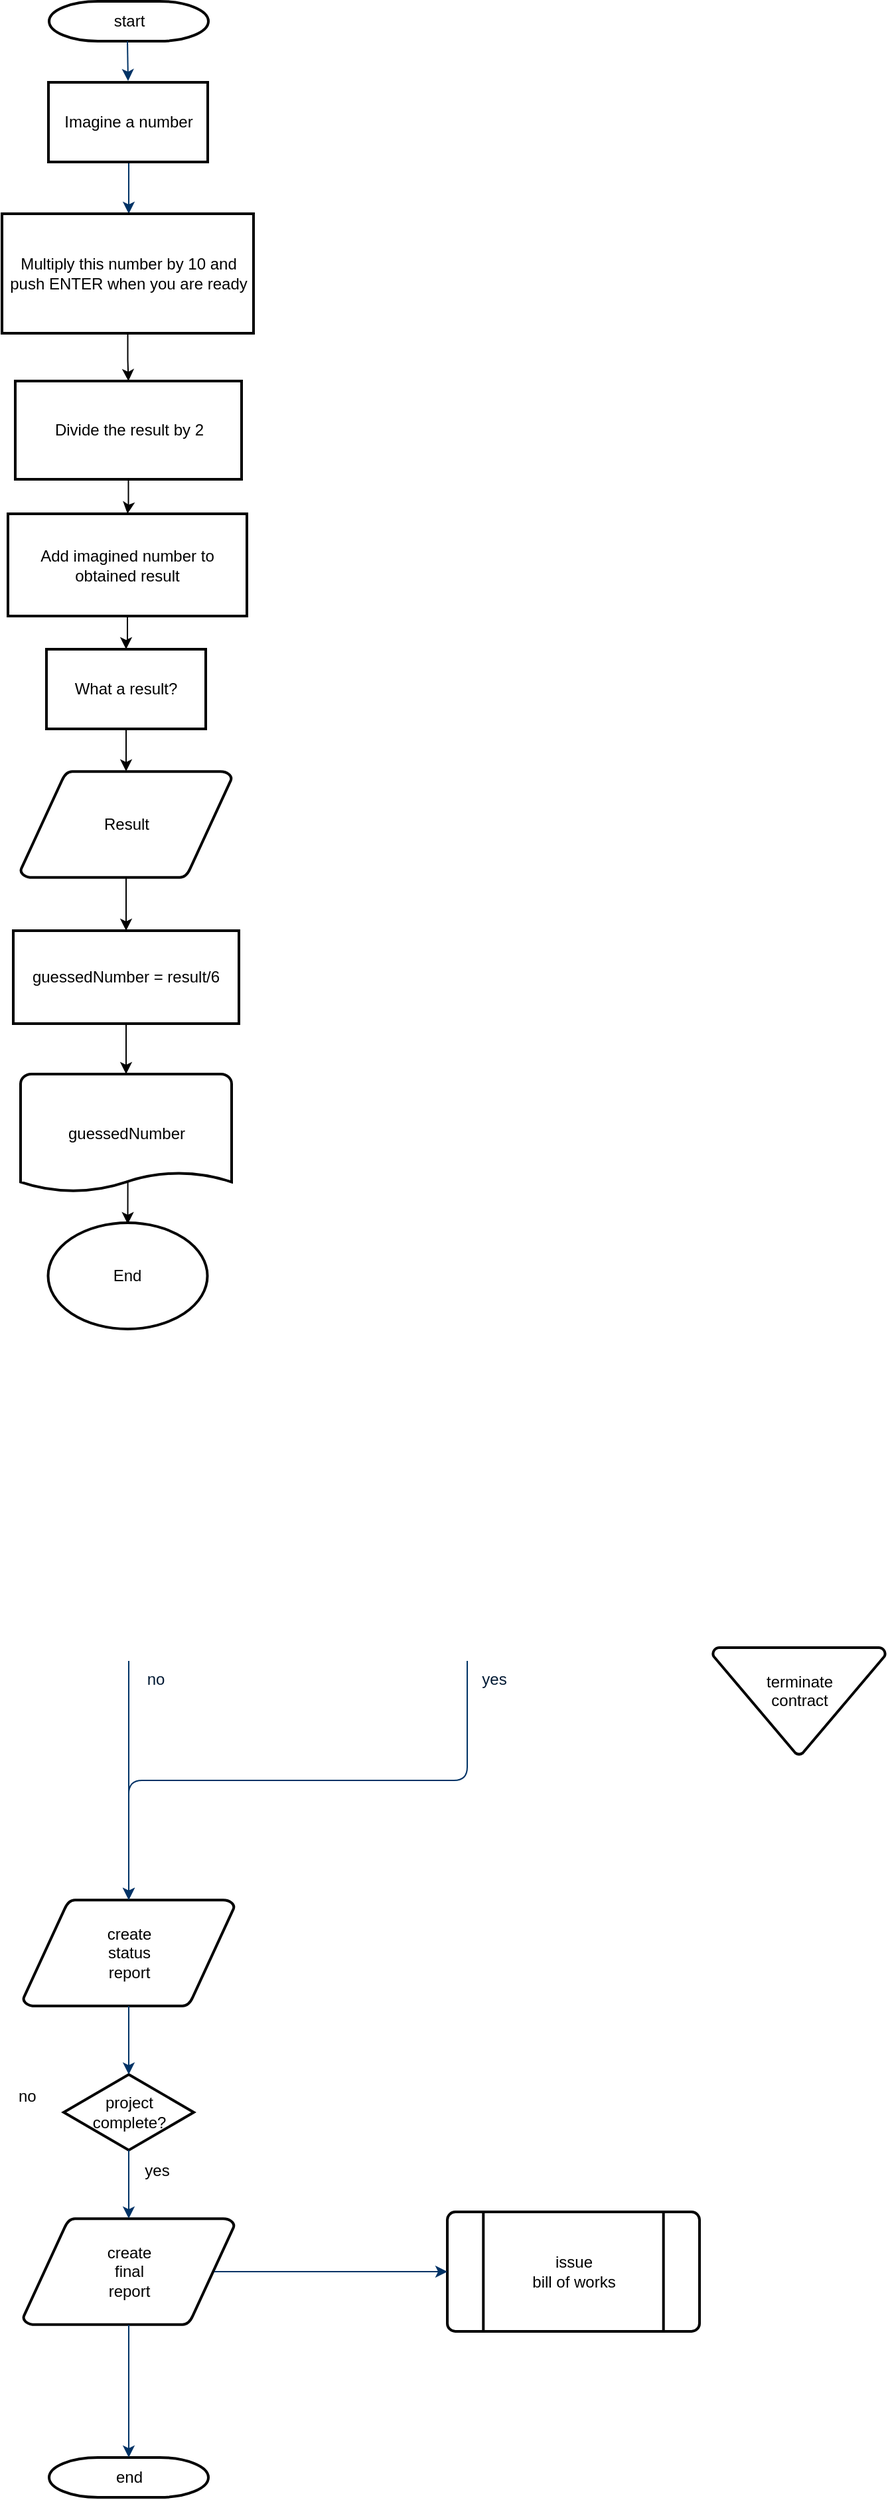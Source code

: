 <mxfile version="25.0.2">
  <diagram id="6a731a19-8d31-9384-78a2-239565b7b9f0" name="Page-1">
    <mxGraphModel dx="1594" dy="997" grid="1" gridSize="10" guides="1" tooltips="1" connect="1" arrows="1" fold="1" page="1" pageScale="1" pageWidth="1169" pageHeight="827" background="none" math="0" shadow="0">
      <root>
        <mxCell id="0" />
        <mxCell id="1" parent="0" />
        <mxCell id="2" value="start" style="shape=mxgraph.flowchart.terminator;strokeWidth=2;gradientColor=none;gradientDirection=north;fontStyle=0;html=1;" parent="1" vertex="1">
          <mxGeometry x="260" y="60" width="120" height="30" as="geometry" />
        </mxCell>
        <mxCell id="12" value="" style="edgeStyle=elbowEdgeStyle;elbow=horizontal;fontColor=#001933;fontStyle=1;strokeColor=#003366;strokeWidth=1;html=1;" parent="1" edge="1">
          <mxGeometry width="100" height="100" as="geometry">
            <mxPoint x="319" y="90" as="sourcePoint" />
            <mxPoint x="320" y="120" as="targetPoint" />
          </mxGeometry>
        </mxCell>
        <mxCell id="QW354sPirRxtKLhzx0Bt-66" value="" style="edgeStyle=orthogonalEdgeStyle;rounded=0;orthogonalLoop=1;jettySize=auto;html=1;" parent="1" source="13" target="QW354sPirRxtKLhzx0Bt-65" edge="1">
          <mxGeometry relative="1" as="geometry" />
        </mxCell>
        <mxCell id="13" value="Result" style="shape=mxgraph.flowchart.data;strokeWidth=2;gradientColor=none;gradientDirection=north;fontStyle=0;html=1;" parent="1" vertex="1">
          <mxGeometry x="238.5" y="640" width="159" height="80" as="geometry" />
        </mxCell>
        <mxCell id="17" value="" style="edgeStyle=elbowEdgeStyle;elbow=horizontal;fontStyle=1;strokeColor=#003366;strokeWidth=1;html=1;" parent="1" edge="1">
          <mxGeometry width="100" height="100" as="geometry">
            <mxPoint x="320" y="170" as="sourcePoint" />
            <mxPoint x="320.333" y="220" as="targetPoint" />
            <Array as="points">
              <mxPoint x="320" y="190" />
            </Array>
          </mxGeometry>
        </mxCell>
        <mxCell id="QW354sPirRxtKLhzx0Bt-70" value="" style="edgeStyle=orthogonalEdgeStyle;rounded=0;orthogonalLoop=1;jettySize=auto;html=1;" parent="1" edge="1">
          <mxGeometry relative="1" as="geometry">
            <mxPoint x="318.067" y="949" as="sourcePoint" />
            <mxPoint x="319.25" y="981" as="targetPoint" />
          </mxGeometry>
        </mxCell>
        <mxCell id="22" value="&lt;span style=&quot;text-wrap-mode: wrap;&quot;&gt;guessedNumber&lt;/span&gt;" style="shape=mxgraph.flowchart.document;strokeWidth=2;gradientColor=none;gradientDirection=north;fontStyle=0;html=1;" parent="1" vertex="1">
          <mxGeometry x="238.5" y="868" width="159" height="90" as="geometry" />
        </mxCell>
        <mxCell id="32" value="terminate&#xa;contract&#xa;" style="shape=mxgraph.flowchart.merge_or_storage;strokeWidth=2;gradientColor=none;gradientDirection=north;fontStyle=0;html=1;" parent="1" vertex="1">
          <mxGeometry x="760" y="1300" width="130" height="80.5" as="geometry" />
        </mxCell>
        <mxCell id="34" value="create&#xa;status&#xa;report" style="shape=mxgraph.flowchart.data;strokeWidth=2;gradientColor=none;gradientDirection=north;fontStyle=0;html=1;" parent="1" vertex="1">
          <mxGeometry x="240.5" y="1490" width="159" height="80" as="geometry" />
        </mxCell>
        <mxCell id="35" value="" style="edgeStyle=elbowEdgeStyle;elbow=vertical;exitX=0.5;exitY=1;exitPerimeter=0;fontColor=#001933;fontStyle=1;strokeColor=#003366;strokeWidth=1;html=1;" parent="1" target="34" edge="1">
          <mxGeometry width="100" height="100" as="geometry">
            <mxPoint x="320" y="1310" as="sourcePoint" />
            <mxPoint x="100" as="targetPoint" />
          </mxGeometry>
        </mxCell>
        <mxCell id="36" value="" style="edgeStyle=elbowEdgeStyle;elbow=vertical;exitX=0.5;exitY=1;exitPerimeter=0;entryX=0.5;entryY=0;entryPerimeter=0;fontStyle=1;strokeColor=#003366;strokeWidth=1;html=1;" parent="1" target="34" edge="1">
          <mxGeometry width="100" height="100" as="geometry">
            <mxPoint x="575" y="1310" as="sourcePoint" />
            <mxPoint x="100" as="targetPoint" />
          </mxGeometry>
        </mxCell>
        <mxCell id="37" value="project&#xa;complete?" style="shape=mxgraph.flowchart.decision;strokeWidth=2;gradientColor=none;gradientDirection=north;fontStyle=0;html=1;" parent="1" vertex="1">
          <mxGeometry x="271" y="1621.5" width="98" height="57" as="geometry" />
        </mxCell>
        <mxCell id="38" value="create&#xa;final&#xa;report" style="shape=mxgraph.flowchart.data;strokeWidth=2;gradientColor=none;gradientDirection=north;fontStyle=0;html=1;" parent="1" vertex="1">
          <mxGeometry x="240.5" y="1730" width="159" height="80" as="geometry" />
        </mxCell>
        <mxCell id="39" value="issue&#xa;bill of works" style="shape=mxgraph.flowchart.predefined_process;strokeWidth=2;gradientColor=none;gradientDirection=north;fontStyle=0;html=1;" parent="1" vertex="1">
          <mxGeometry x="560" y="1725" width="190" height="90" as="geometry" />
        </mxCell>
        <mxCell id="40" value="end" style="shape=mxgraph.flowchart.terminator;strokeWidth=2;gradientColor=none;gradientDirection=north;fontStyle=0;html=1;" parent="1" vertex="1">
          <mxGeometry x="260" y="1910" width="120" height="30" as="geometry" />
        </mxCell>
        <mxCell id="41" value="" style="edgeStyle=elbowEdgeStyle;elbow=vertical;exitX=0.5;exitY=1;exitPerimeter=0;entryX=0.5;entryY=0;entryPerimeter=0;fontStyle=1;strokeColor=#003366;strokeWidth=1;html=1;" parent="1" source="34" target="37" edge="1">
          <mxGeometry width="100" height="100" as="geometry">
            <mxPoint y="100" as="sourcePoint" />
            <mxPoint x="100" as="targetPoint" />
          </mxGeometry>
        </mxCell>
        <mxCell id="42" value="" style="edgeStyle=elbowEdgeStyle;elbow=vertical;exitX=0.5;exitY=1;exitPerimeter=0;entryX=0.5;entryY=0;entryPerimeter=0;fontStyle=1;strokeColor=#003366;strokeWidth=1;html=1;" parent="1" source="37" target="38" edge="1">
          <mxGeometry width="100" height="100" as="geometry">
            <mxPoint y="100" as="sourcePoint" />
            <mxPoint x="100" as="targetPoint" />
          </mxGeometry>
        </mxCell>
        <mxCell id="43" value="" style="edgeStyle=elbowEdgeStyle;elbow=vertical;exitX=0.5;exitY=1;exitPerimeter=0;entryX=0.5;entryY=0;entryPerimeter=0;fontStyle=1;strokeColor=#003366;strokeWidth=1;html=1;" parent="1" source="38" target="40" edge="1">
          <mxGeometry width="100" height="100" as="geometry">
            <mxPoint y="100" as="sourcePoint" />
            <mxPoint x="100" as="targetPoint" />
          </mxGeometry>
        </mxCell>
        <mxCell id="44" value="" style="edgeStyle=elbowEdgeStyle;elbow=vertical;exitX=0.905;exitY=0.5;exitPerimeter=0;entryX=0;entryY=0.5;entryPerimeter=0;fontStyle=1;strokeColor=#003366;strokeWidth=1;html=1;" parent="1" source="38" target="39" edge="1">
          <mxGeometry width="100" height="100" as="geometry">
            <mxPoint y="100" as="sourcePoint" />
            <mxPoint x="100" as="targetPoint" />
          </mxGeometry>
        </mxCell>
        <mxCell id="48" value="no" style="text;fontColor=#001933;fontStyle=0;html=1;strokeColor=none;gradientColor=none;fillColor=none;strokeWidth=2;align=center;" parent="1" vertex="1">
          <mxGeometry x="320" y="1310" width="40" height="26" as="geometry" />
        </mxCell>
        <mxCell id="49" value="yes" style="text;fontColor=#001933;fontStyle=0;html=1;strokeColor=none;gradientColor=none;fillColor=none;strokeWidth=2;align=center;" parent="1" vertex="1">
          <mxGeometry x="575" y="1310" width="40" height="26" as="geometry" />
        </mxCell>
        <mxCell id="53" value="yes" style="text;fontStyle=0;html=1;strokeColor=none;gradientColor=none;fillColor=none;strokeWidth=2;align=center;" parent="1" vertex="1">
          <mxGeometry x="321" y="1680" width="40" height="26" as="geometry" />
        </mxCell>
        <mxCell id="55" value="no" style="text;fontStyle=0;html=1;strokeColor=none;gradientColor=none;fillColor=none;strokeWidth=2;" parent="1" vertex="1">
          <mxGeometry x="235" y="1624" width="40" height="26" as="geometry" />
        </mxCell>
        <mxCell id="QW354sPirRxtKLhzx0Bt-55" value="Imagine a number" style="rounded=0;whiteSpace=wrap;html=1;strokeWidth=2;" parent="1" vertex="1">
          <mxGeometry x="259.5" y="121" width="120" height="60" as="geometry" />
        </mxCell>
        <mxCell id="QW354sPirRxtKLhzx0Bt-64" value="" style="edgeStyle=orthogonalEdgeStyle;rounded=0;orthogonalLoop=1;jettySize=auto;html=1;" parent="1" source="QW354sPirRxtKLhzx0Bt-56" target="QW354sPirRxtKLhzx0Bt-57" edge="1">
          <mxGeometry relative="1" as="geometry" />
        </mxCell>
        <mxCell id="QW354sPirRxtKLhzx0Bt-56" value="Multiply this number by 10 and push ENTER when you are ready" style="rounded=0;whiteSpace=wrap;html=1;strokeWidth=2;" parent="1" vertex="1">
          <mxGeometry x="224.5" y="220" width="189.5" height="90" as="geometry" />
        </mxCell>
        <mxCell id="QW354sPirRxtKLhzx0Bt-63" value="" style="edgeStyle=orthogonalEdgeStyle;rounded=0;orthogonalLoop=1;jettySize=auto;html=1;" parent="1" source="QW354sPirRxtKLhzx0Bt-57" target="QW354sPirRxtKLhzx0Bt-58" edge="1">
          <mxGeometry relative="1" as="geometry" />
        </mxCell>
        <mxCell id="QW354sPirRxtKLhzx0Bt-57" value="Divide the result by 2" style="rounded=0;whiteSpace=wrap;html=1;strokeWidth=2;" parent="1" vertex="1">
          <mxGeometry x="234.5" y="346" width="170.5" height="74" as="geometry" />
        </mxCell>
        <mxCell id="QW354sPirRxtKLhzx0Bt-62" value="" style="edgeStyle=orthogonalEdgeStyle;rounded=0;orthogonalLoop=1;jettySize=auto;html=1;" parent="1" source="QW354sPirRxtKLhzx0Bt-58" target="QW354sPirRxtKLhzx0Bt-59" edge="1">
          <mxGeometry relative="1" as="geometry" />
        </mxCell>
        <mxCell id="QW354sPirRxtKLhzx0Bt-58" value="Add imagined number to obtained result" style="rounded=0;whiteSpace=wrap;html=1;strokeWidth=2;" parent="1" vertex="1">
          <mxGeometry x="229" y="446" width="180" height="77" as="geometry" />
        </mxCell>
        <mxCell id="QW354sPirRxtKLhzx0Bt-61" value="" style="edgeStyle=orthogonalEdgeStyle;rounded=0;orthogonalLoop=1;jettySize=auto;html=1;" parent="1" source="QW354sPirRxtKLhzx0Bt-59" target="13" edge="1">
          <mxGeometry relative="1" as="geometry" />
        </mxCell>
        <mxCell id="QW354sPirRxtKLhzx0Bt-59" value="What a result?" style="rounded=0;whiteSpace=wrap;html=1;strokeWidth=2;" parent="1" vertex="1">
          <mxGeometry x="258" y="548" width="120" height="60" as="geometry" />
        </mxCell>
        <mxCell id="QW354sPirRxtKLhzx0Bt-68" value="" style="edgeStyle=orthogonalEdgeStyle;rounded=0;orthogonalLoop=1;jettySize=auto;html=1;" parent="1" source="QW354sPirRxtKLhzx0Bt-65" target="22" edge="1">
          <mxGeometry relative="1" as="geometry" />
        </mxCell>
        <mxCell id="QW354sPirRxtKLhzx0Bt-65" value="guessedNumber = result/6" style="rounded=0;whiteSpace=wrap;html=1;strokeWidth=2;" parent="1" vertex="1">
          <mxGeometry x="233" y="760" width="170" height="70" as="geometry" />
        </mxCell>
        <mxCell id="QW354sPirRxtKLhzx0Bt-69" value="End" style="ellipse;whiteSpace=wrap;html=1;strokeWidth=2;" parent="1" vertex="1">
          <mxGeometry x="259.25" y="980" width="120" height="80" as="geometry" />
        </mxCell>
      </root>
    </mxGraphModel>
  </diagram>
</mxfile>
